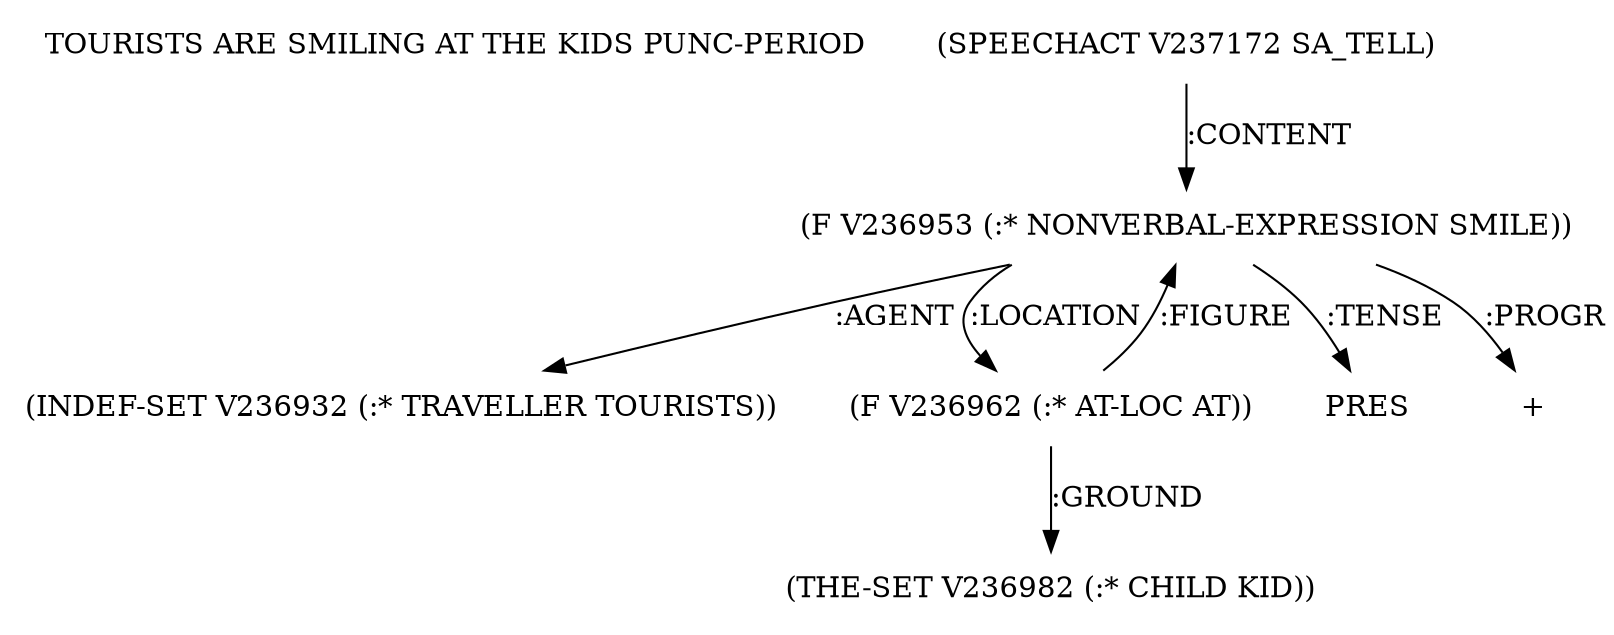 digraph Terms {
  node [shape=none]
  "TOURISTS ARE SMILING AT THE KIDS PUNC-PERIOD"
  "V237172" [label="(SPEECHACT V237172 SA_TELL)"]
  "V237172" -> "V236953" [label=":CONTENT"]
  "V236953" [label="(F V236953 (:* NONVERBAL-EXPRESSION SMILE))"]
  "V236953" -> "V236932" [label=":AGENT"]
  "V236953" -> "V236962" [label=":LOCATION"]
  "V236953" -> "NT238023" [label=":TENSE"]
  "NT238023" [label="PRES"]
  "V236953" -> "NT238024" [label=":PROGR"]
  "NT238024" [label="+"]
  "V236932" [label="(INDEF-SET V236932 (:* TRAVELLER TOURISTS))"]
  "V236962" [label="(F V236962 (:* AT-LOC AT))"]
  "V236962" -> "V236982" [label=":GROUND"]
  "V236962" -> "V236953" [label=":FIGURE"]
  "V236982" [label="(THE-SET V236982 (:* CHILD KID))"]
}
